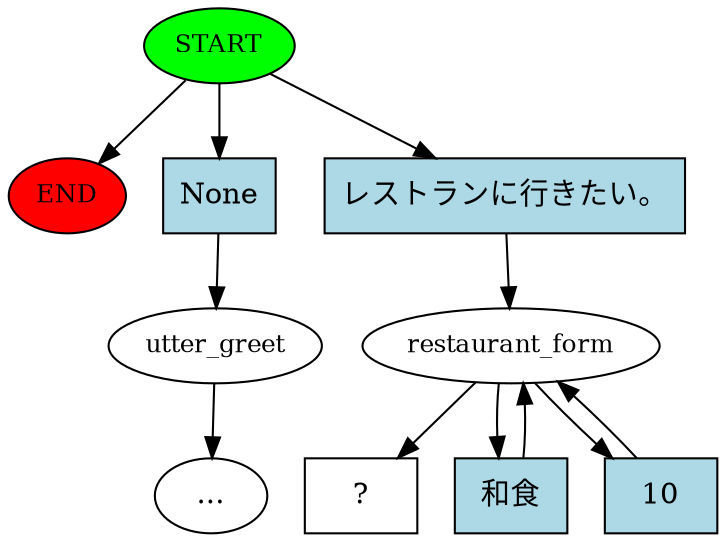 digraph  {
0 [class="start active", fillcolor=green, fontsize=12, label=START, style=filled];
"-1" [class=end, fillcolor=red, fontsize=12, label=END, style=filled];
1 [class="", fontsize=12, label=utter_greet];
"-5" [class=ellipsis, label="..."];
4 [class=active, fontsize=12, label=restaurant_form];
7 [class="intent dashed active", label="  ?  ", shape=rect];
8 [class=intent, fillcolor=lightblue, label=None, shape=rect, style=filled];
9 [class="intent active", fillcolor=lightblue, label="レストランに行きたい。", shape=rect, style=filled];
10 [class="intent active", fillcolor=lightblue, label="和食", shape=rect, style=filled];
11 [class="intent active", fillcolor=lightblue, label=10, shape=rect, style=filled];
0 -> "-1"  [class="", key=NONE, label=""];
0 -> 8  [class="", key=0];
0 -> 9  [class=active, key=0];
1 -> "-5"  [class="", key=NONE, label=""];
4 -> 7  [class=active, key=NONE, label=""];
4 -> 10  [class=active, key=0];
4 -> 11  [class=active, key=0];
8 -> 1  [class="", key=0];
9 -> 4  [class=active, key=0];
10 -> 4  [class=active, key=0];
11 -> 4  [class=active, key=0];
}
